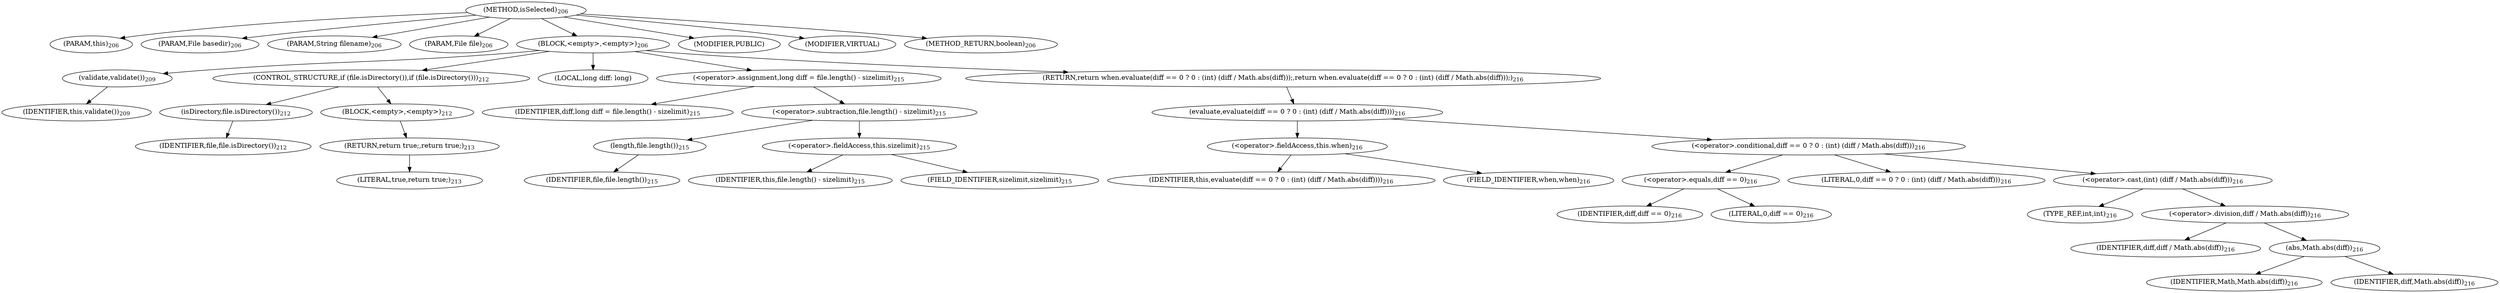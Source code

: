digraph "isSelected" {  
"464" [label = <(METHOD,isSelected)<SUB>206</SUB>> ]
"24" [label = <(PARAM,this)<SUB>206</SUB>> ]
"465" [label = <(PARAM,File basedir)<SUB>206</SUB>> ]
"466" [label = <(PARAM,String filename)<SUB>206</SUB>> ]
"467" [label = <(PARAM,File file)<SUB>206</SUB>> ]
"468" [label = <(BLOCK,&lt;empty&gt;,&lt;empty&gt;)<SUB>206</SUB>> ]
"469" [label = <(validate,validate())<SUB>209</SUB>> ]
"23" [label = <(IDENTIFIER,this,validate())<SUB>209</SUB>> ]
"470" [label = <(CONTROL_STRUCTURE,if (file.isDirectory()),if (file.isDirectory()))<SUB>212</SUB>> ]
"471" [label = <(isDirectory,file.isDirectory())<SUB>212</SUB>> ]
"472" [label = <(IDENTIFIER,file,file.isDirectory())<SUB>212</SUB>> ]
"473" [label = <(BLOCK,&lt;empty&gt;,&lt;empty&gt;)<SUB>212</SUB>> ]
"474" [label = <(RETURN,return true;,return true;)<SUB>213</SUB>> ]
"475" [label = <(LITERAL,true,return true;)<SUB>213</SUB>> ]
"476" [label = <(LOCAL,long diff: long)> ]
"477" [label = <(&lt;operator&gt;.assignment,long diff = file.length() - sizelimit)<SUB>215</SUB>> ]
"478" [label = <(IDENTIFIER,diff,long diff = file.length() - sizelimit)<SUB>215</SUB>> ]
"479" [label = <(&lt;operator&gt;.subtraction,file.length() - sizelimit)<SUB>215</SUB>> ]
"480" [label = <(length,file.length())<SUB>215</SUB>> ]
"481" [label = <(IDENTIFIER,file,file.length())<SUB>215</SUB>> ]
"482" [label = <(&lt;operator&gt;.fieldAccess,this.sizelimit)<SUB>215</SUB>> ]
"483" [label = <(IDENTIFIER,this,file.length() - sizelimit)<SUB>215</SUB>> ]
"484" [label = <(FIELD_IDENTIFIER,sizelimit,sizelimit)<SUB>215</SUB>> ]
"485" [label = <(RETURN,return when.evaluate(diff == 0 ? 0 : (int) (diff / Math.abs(diff)));,return when.evaluate(diff == 0 ? 0 : (int) (diff / Math.abs(diff)));)<SUB>216</SUB>> ]
"486" [label = <(evaluate,evaluate(diff == 0 ? 0 : (int) (diff / Math.abs(diff))))<SUB>216</SUB>> ]
"487" [label = <(&lt;operator&gt;.fieldAccess,this.when)<SUB>216</SUB>> ]
"488" [label = <(IDENTIFIER,this,evaluate(diff == 0 ? 0 : (int) (diff / Math.abs(diff))))<SUB>216</SUB>> ]
"489" [label = <(FIELD_IDENTIFIER,when,when)<SUB>216</SUB>> ]
"490" [label = <(&lt;operator&gt;.conditional,diff == 0 ? 0 : (int) (diff / Math.abs(diff)))<SUB>216</SUB>> ]
"491" [label = <(&lt;operator&gt;.equals,diff == 0)<SUB>216</SUB>> ]
"492" [label = <(IDENTIFIER,diff,diff == 0)<SUB>216</SUB>> ]
"493" [label = <(LITERAL,0,diff == 0)<SUB>216</SUB>> ]
"494" [label = <(LITERAL,0,diff == 0 ? 0 : (int) (diff / Math.abs(diff)))<SUB>216</SUB>> ]
"495" [label = <(&lt;operator&gt;.cast,(int) (diff / Math.abs(diff)))<SUB>216</SUB>> ]
"496" [label = <(TYPE_REF,int,int)<SUB>216</SUB>> ]
"497" [label = <(&lt;operator&gt;.division,diff / Math.abs(diff))<SUB>216</SUB>> ]
"498" [label = <(IDENTIFIER,diff,diff / Math.abs(diff))<SUB>216</SUB>> ]
"499" [label = <(abs,Math.abs(diff))<SUB>216</SUB>> ]
"500" [label = <(IDENTIFIER,Math,Math.abs(diff))<SUB>216</SUB>> ]
"501" [label = <(IDENTIFIER,diff,Math.abs(diff))<SUB>216</SUB>> ]
"502" [label = <(MODIFIER,PUBLIC)> ]
"503" [label = <(MODIFIER,VIRTUAL)> ]
"504" [label = <(METHOD_RETURN,boolean)<SUB>206</SUB>> ]
  "464" -> "24" 
  "464" -> "465" 
  "464" -> "466" 
  "464" -> "467" 
  "464" -> "468" 
  "464" -> "502" 
  "464" -> "503" 
  "464" -> "504" 
  "468" -> "469" 
  "468" -> "470" 
  "468" -> "476" 
  "468" -> "477" 
  "468" -> "485" 
  "469" -> "23" 
  "470" -> "471" 
  "470" -> "473" 
  "471" -> "472" 
  "473" -> "474" 
  "474" -> "475" 
  "477" -> "478" 
  "477" -> "479" 
  "479" -> "480" 
  "479" -> "482" 
  "480" -> "481" 
  "482" -> "483" 
  "482" -> "484" 
  "485" -> "486" 
  "486" -> "487" 
  "486" -> "490" 
  "487" -> "488" 
  "487" -> "489" 
  "490" -> "491" 
  "490" -> "494" 
  "490" -> "495" 
  "491" -> "492" 
  "491" -> "493" 
  "495" -> "496" 
  "495" -> "497" 
  "497" -> "498" 
  "497" -> "499" 
  "499" -> "500" 
  "499" -> "501" 
}
